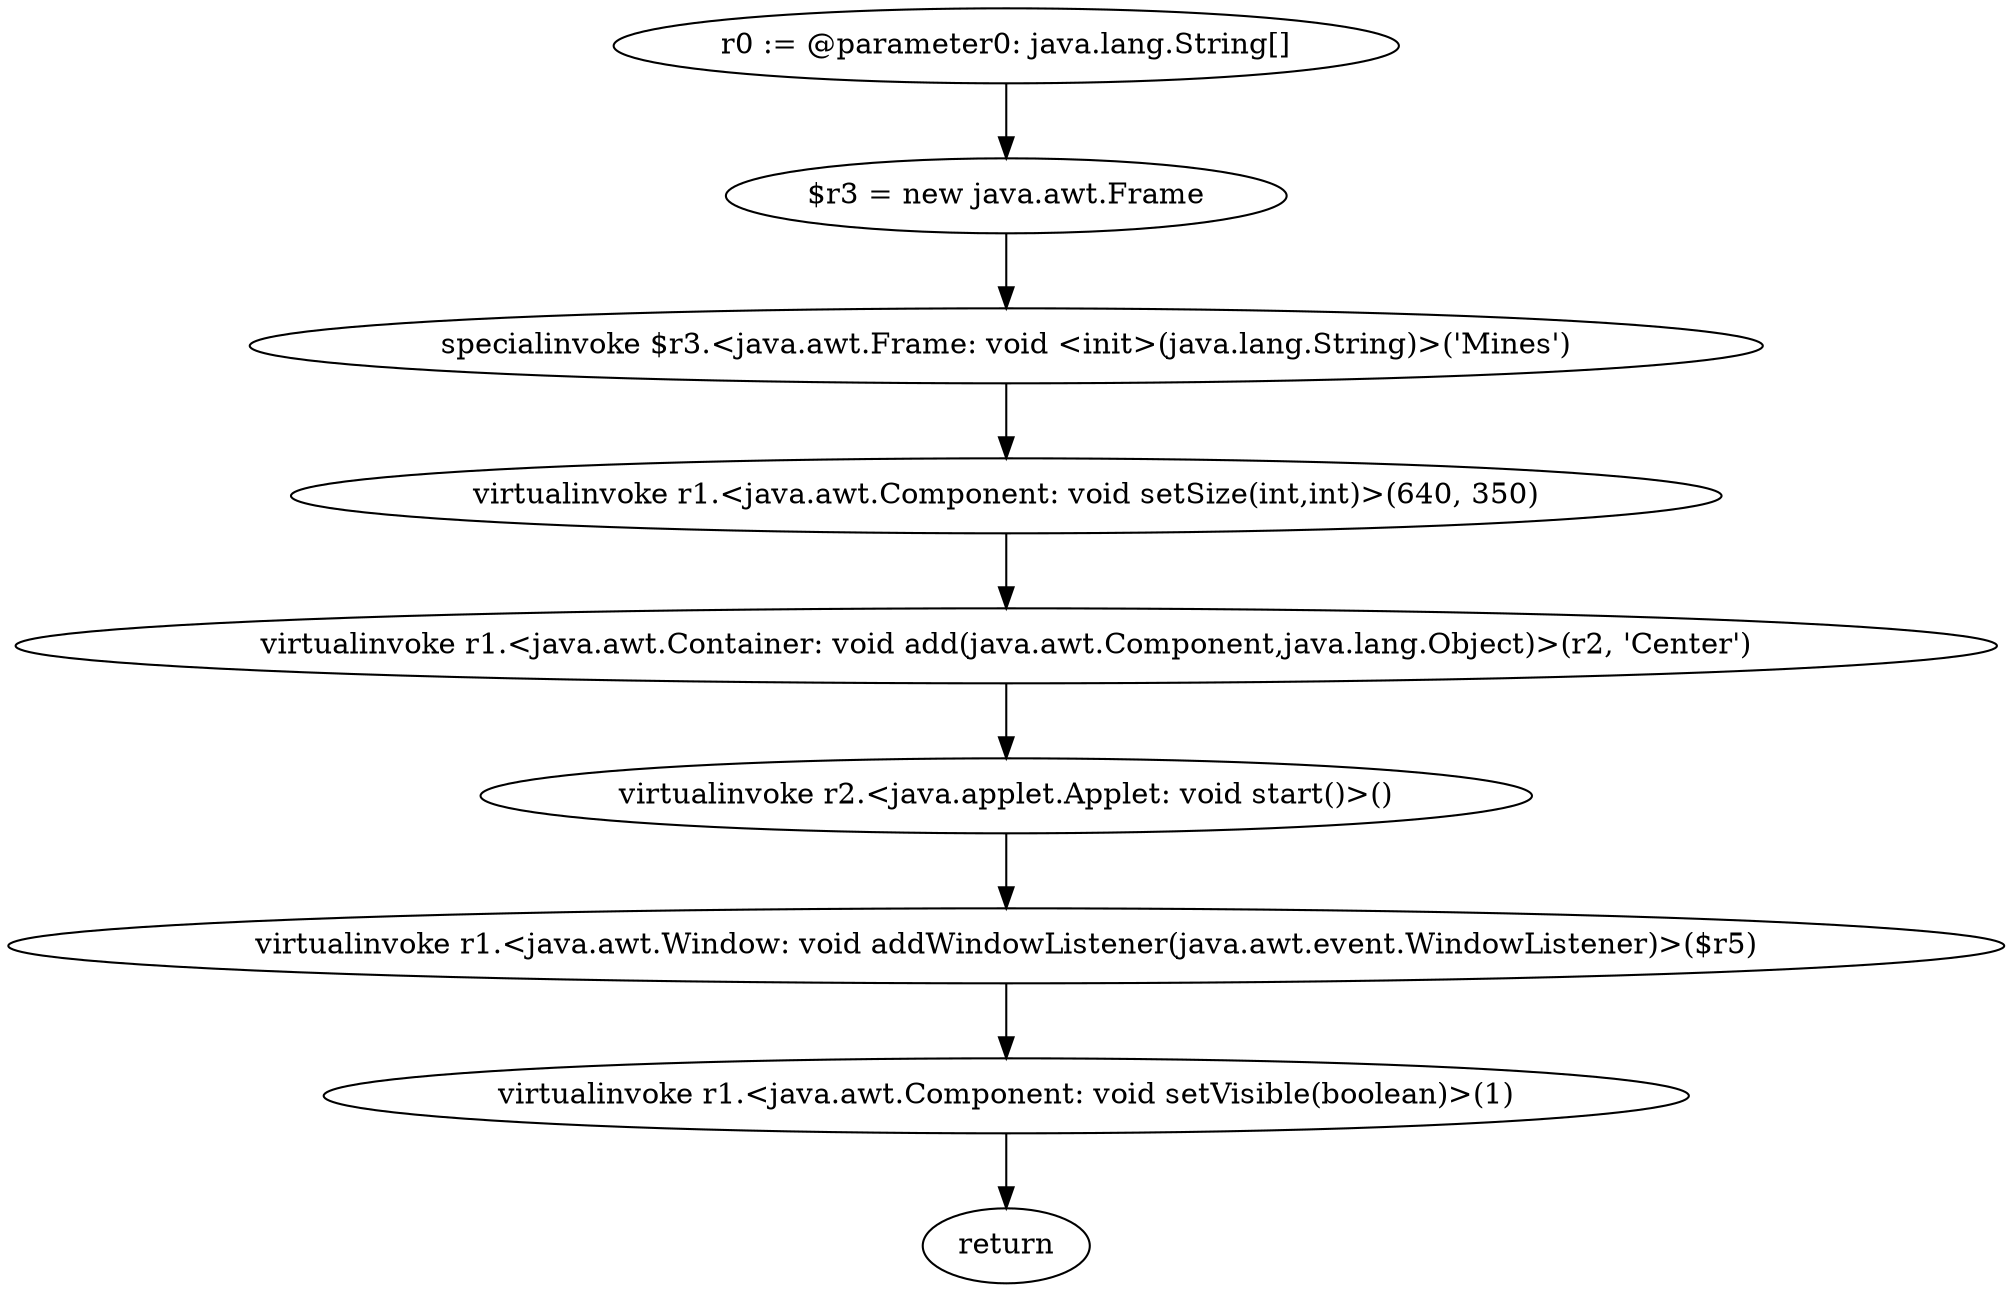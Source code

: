 digraph "" {
"r0 := @parameter0: java.lang.String[]"->"$r3 = new java.awt.Frame";
 "$r3 = new java.awt.Frame"->"specialinvoke $r3.<java.awt.Frame: void <init>(java.lang.String)>('Mines')";
 "specialinvoke $r3.<java.awt.Frame: void <init>(java.lang.String)>('Mines')"->"virtualinvoke r1.<java.awt.Component: void setSize(int,int)>(640, 350)";
 "virtualinvoke r1.<java.awt.Component: void setSize(int,int)>(640, 350)"->"virtualinvoke r1.<java.awt.Container: void add(java.awt.Component,java.lang.Object)>(r2, 'Center')";
 "virtualinvoke r1.<java.awt.Container: void add(java.awt.Component,java.lang.Object)>(r2, 'Center')"->"virtualinvoke r2.<java.applet.Applet: void start()>()";
 "virtualinvoke r2.<java.applet.Applet: void start()>()"->"virtualinvoke r1.<java.awt.Window: void addWindowListener(java.awt.event.WindowListener)>($r5)";
 "virtualinvoke r1.<java.awt.Window: void addWindowListener(java.awt.event.WindowListener)>($r5)"->"virtualinvoke r1.<java.awt.Component: void setVisible(boolean)>(1)";
 "virtualinvoke r1.<java.awt.Component: void setVisible(boolean)>(1)"->"return";
}
